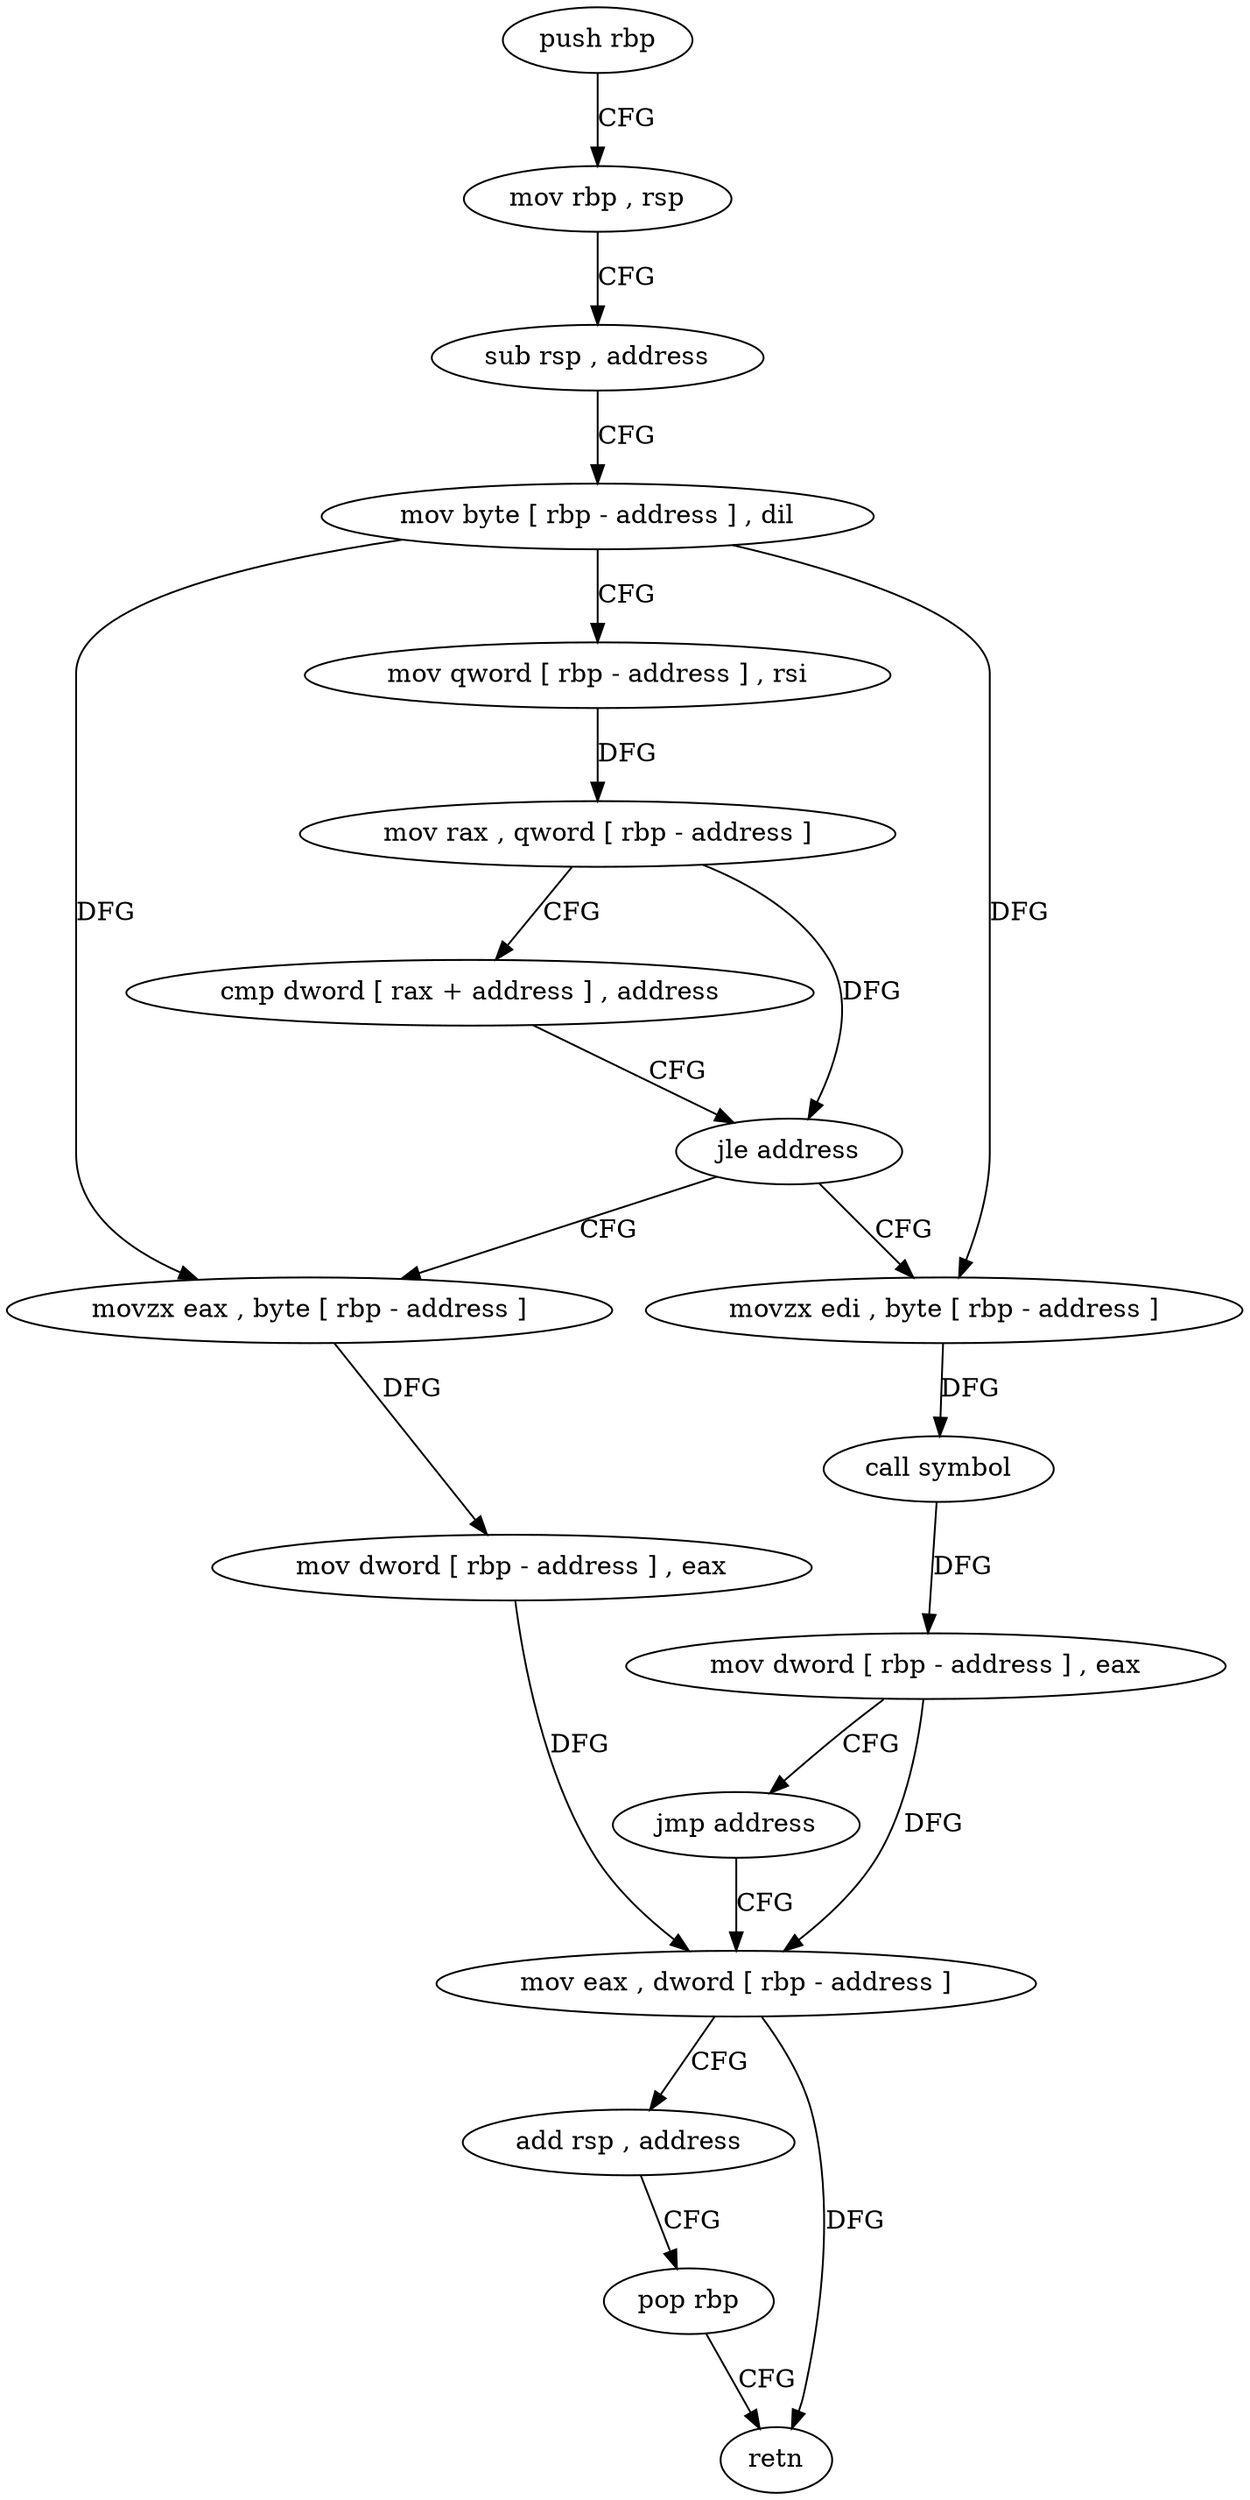 digraph "func" {
"4267664" [label = "push rbp" ]
"4267665" [label = "mov rbp , rsp" ]
"4267668" [label = "sub rsp , address" ]
"4267672" [label = "mov byte [ rbp - address ] , dil" ]
"4267676" [label = "mov qword [ rbp - address ] , rsi" ]
"4267680" [label = "mov rax , qword [ rbp - address ]" ]
"4267684" [label = "cmp dword [ rax + address ] , address" ]
"4267691" [label = "jle address" ]
"4267714" [label = "movzx eax , byte [ rbp - address ]" ]
"4267697" [label = "movzx edi , byte [ rbp - address ]" ]
"4267718" [label = "mov dword [ rbp - address ] , eax" ]
"4267721" [label = "mov eax , dword [ rbp - address ]" ]
"4267701" [label = "call symbol" ]
"4267706" [label = "mov dword [ rbp - address ] , eax" ]
"4267709" [label = "jmp address" ]
"4267724" [label = "add rsp , address" ]
"4267728" [label = "pop rbp" ]
"4267729" [label = "retn" ]
"4267664" -> "4267665" [ label = "CFG" ]
"4267665" -> "4267668" [ label = "CFG" ]
"4267668" -> "4267672" [ label = "CFG" ]
"4267672" -> "4267676" [ label = "CFG" ]
"4267672" -> "4267714" [ label = "DFG" ]
"4267672" -> "4267697" [ label = "DFG" ]
"4267676" -> "4267680" [ label = "DFG" ]
"4267680" -> "4267684" [ label = "CFG" ]
"4267680" -> "4267691" [ label = "DFG" ]
"4267684" -> "4267691" [ label = "CFG" ]
"4267691" -> "4267714" [ label = "CFG" ]
"4267691" -> "4267697" [ label = "CFG" ]
"4267714" -> "4267718" [ label = "DFG" ]
"4267697" -> "4267701" [ label = "DFG" ]
"4267718" -> "4267721" [ label = "DFG" ]
"4267721" -> "4267724" [ label = "CFG" ]
"4267721" -> "4267729" [ label = "DFG" ]
"4267701" -> "4267706" [ label = "DFG" ]
"4267706" -> "4267709" [ label = "CFG" ]
"4267706" -> "4267721" [ label = "DFG" ]
"4267709" -> "4267721" [ label = "CFG" ]
"4267724" -> "4267728" [ label = "CFG" ]
"4267728" -> "4267729" [ label = "CFG" ]
}
